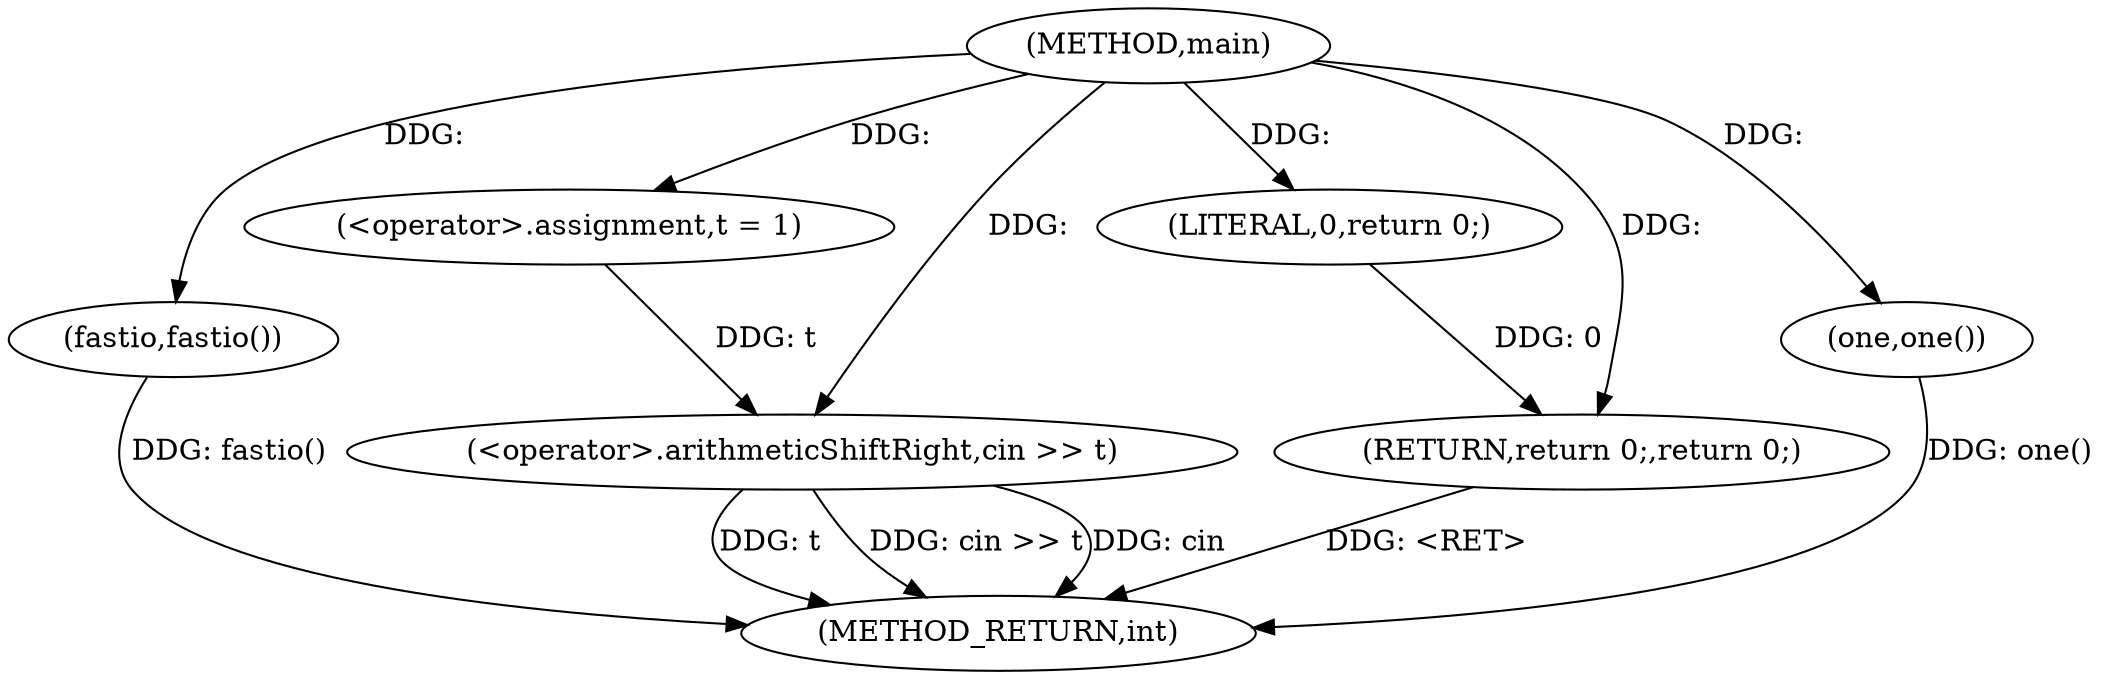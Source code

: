 digraph "main" {  
"1000119" [label = "(METHOD,main)" ]
"1000133" [label = "(METHOD_RETURN,int)" ]
"1000121" [label = "(fastio,fastio())" ]
"1000123" [label = "(<operator>.assignment,t = 1)" ]
"1000126" [label = "(<operator>.arithmeticShiftRight,cin >> t)" ]
"1000131" [label = "(RETURN,return 0;,return 0;)" ]
"1000130" [label = "(one,one())" ]
"1000132" [label = "(LITERAL,0,return 0;)" ]
  "1000121" -> "1000133"  [ label = "DDG: fastio()"] 
  "1000126" -> "1000133"  [ label = "DDG: t"] 
  "1000126" -> "1000133"  [ label = "DDG: cin >> t"] 
  "1000130" -> "1000133"  [ label = "DDG: one()"] 
  "1000131" -> "1000133"  [ label = "DDG: <RET>"] 
  "1000126" -> "1000133"  [ label = "DDG: cin"] 
  "1000119" -> "1000121"  [ label = "DDG: "] 
  "1000119" -> "1000123"  [ label = "DDG: "] 
  "1000132" -> "1000131"  [ label = "DDG: 0"] 
  "1000119" -> "1000131"  [ label = "DDG: "] 
  "1000119" -> "1000126"  [ label = "DDG: "] 
  "1000123" -> "1000126"  [ label = "DDG: t"] 
  "1000119" -> "1000130"  [ label = "DDG: "] 
  "1000119" -> "1000132"  [ label = "DDG: "] 
}
